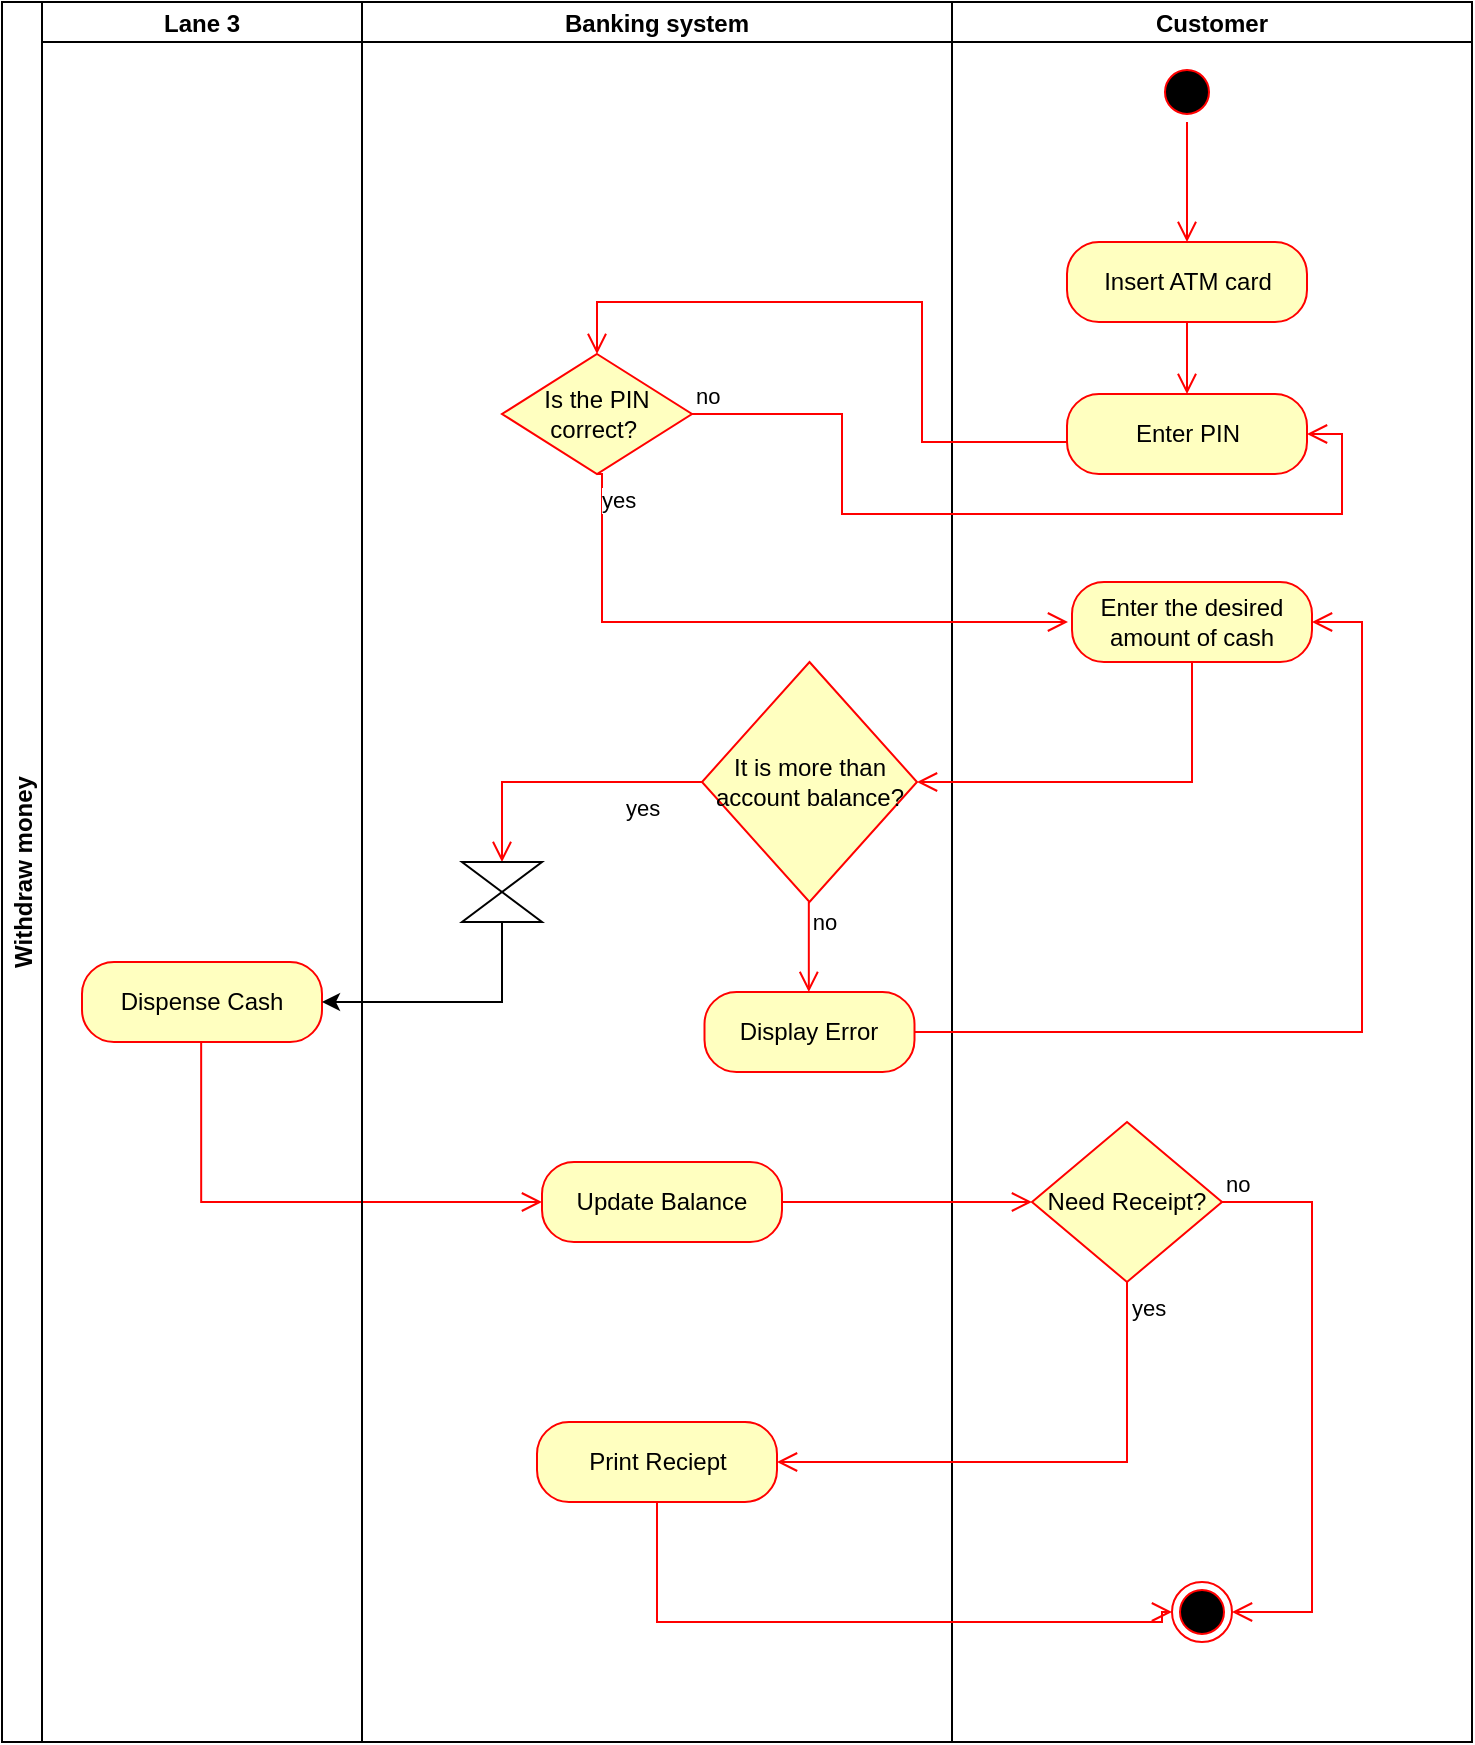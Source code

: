 <mxfile version="24.3.1" type="github">
  <diagram name="Page-1" id="arwiRg_OSkmTxciDIUxF">
    <mxGraphModel dx="2266" dy="3353" grid="1" gridSize="10" guides="1" tooltips="1" connect="1" arrows="1" fold="1" page="1" pageScale="1" pageWidth="850" pageHeight="1100" math="0" shadow="0">
      <root>
        <mxCell id="0" />
        <mxCell id="1" parent="0" />
        <mxCell id="LyGaWGMWj2QUgu-wXZLi-1" value="Withdraw money" style="swimlane;childLayout=stackLayout;resizeParent=1;resizeParentMax=0;startSize=20;horizontal=0;horizontalStack=1;" parent="1" vertex="1">
          <mxGeometry x="150" y="-1420" width="735" height="870" as="geometry" />
        </mxCell>
        <mxCell id="LyGaWGMWj2QUgu-wXZLi-66" value="Lane 3" style="swimlane;startSize=20;" parent="LyGaWGMWj2QUgu-wXZLi-1" vertex="1">
          <mxGeometry x="20" width="160" height="870" as="geometry" />
        </mxCell>
        <mxCell id="LyGaWGMWj2QUgu-wXZLi-53" value="Dispense Cash" style="rounded=1;whiteSpace=wrap;html=1;arcSize=40;fontColor=#000000;fillColor=#ffffc0;strokeColor=#ff0000;" parent="LyGaWGMWj2QUgu-wXZLi-66" vertex="1">
          <mxGeometry x="20" y="480" width="120" height="40" as="geometry" />
        </mxCell>
        <mxCell id="LyGaWGMWj2QUgu-wXZLi-72" value="" style="edgeStyle=orthogonalEdgeStyle;html=1;verticalAlign=bottom;endArrow=open;endSize=8;strokeColor=#ff0000;rounded=0;" parent="LyGaWGMWj2QUgu-wXZLi-66" edge="1">
          <mxGeometry relative="1" as="geometry">
            <mxPoint x="250" y="600" as="targetPoint" />
            <mxPoint x="79.58" y="520.0" as="sourcePoint" />
            <Array as="points">
              <mxPoint x="80" y="600" />
            </Array>
          </mxGeometry>
        </mxCell>
        <mxCell id="LyGaWGMWj2QUgu-wXZLi-3" value="Banking system" style="swimlane;startSize=20;" parent="LyGaWGMWj2QUgu-wXZLi-1" vertex="1">
          <mxGeometry x="180" width="295" height="870" as="geometry" />
        </mxCell>
        <mxCell id="LyGaWGMWj2QUgu-wXZLi-50" value="It is more than account balance?" style="rhombus;whiteSpace=wrap;html=1;fontColor=#000000;fillColor=#ffffc0;strokeColor=#ff0000;" parent="LyGaWGMWj2QUgu-wXZLi-3" vertex="1">
          <mxGeometry x="170" y="330" width="107.5" height="120" as="geometry" />
        </mxCell>
        <mxCell id="LyGaWGMWj2QUgu-wXZLi-51" value="Display Error" style="rounded=1;whiteSpace=wrap;html=1;arcSize=40;fontColor=#000000;fillColor=#ffffc0;strokeColor=#ff0000;" parent="LyGaWGMWj2QUgu-wXZLi-3" vertex="1">
          <mxGeometry x="171.25" y="495" width="105" height="40" as="geometry" />
        </mxCell>
        <mxCell id="LyGaWGMWj2QUgu-wXZLi-52" value="" style="edgeStyle=orthogonalEdgeStyle;html=1;align=left;verticalAlign=bottom;endArrow=open;endSize=8;strokeColor=#ff0000;rounded=0;exitX=0.5;exitY=1;exitDx=0;exitDy=0;entryX=0.5;entryY=0;entryDx=0;entryDy=0;" parent="LyGaWGMWj2QUgu-wXZLi-3" edge="1">
          <mxGeometry x="-1" relative="1" as="geometry">
            <mxPoint x="223.41" y="495" as="targetPoint" />
            <mxPoint x="223.41" y="450" as="sourcePoint" />
            <Array as="points" />
          </mxGeometry>
        </mxCell>
        <mxCell id="LyGaWGMWj2QUgu-wXZLi-58" value="no" style="edgeLabel;html=1;align=center;verticalAlign=middle;resizable=0;points=[];" parent="LyGaWGMWj2QUgu-wXZLi-52" vertex="1" connectable="0">
          <mxGeometry x="-0.261" y="-1" relative="1" as="geometry">
            <mxPoint x="8" y="-7" as="offset" />
          </mxGeometry>
        </mxCell>
        <mxCell id="LyGaWGMWj2QUgu-wXZLi-54" value="yes" style="edgeStyle=orthogonalEdgeStyle;html=1;align=left;verticalAlign=top;endArrow=open;endSize=8;strokeColor=#ff0000;rounded=0;exitX=0;exitY=0.5;exitDx=0;exitDy=0;entryX=0.5;entryY=0;entryDx=0;entryDy=0;" parent="LyGaWGMWj2QUgu-wXZLi-3" source="LyGaWGMWj2QUgu-wXZLi-50" target="LyGaWGMWj2QUgu-wXZLi-56" edge="1">
          <mxGeometry x="-0.428" relative="1" as="geometry">
            <mxPoint x="50" y="410" as="targetPoint" />
            <Array as="points">
              <mxPoint x="70" y="390" />
            </Array>
            <mxPoint as="offset" />
          </mxGeometry>
        </mxCell>
        <mxCell id="LyGaWGMWj2QUgu-wXZLi-56" value="" style="shape=collate;html=1;" parent="LyGaWGMWj2QUgu-wXZLi-3" vertex="1">
          <mxGeometry x="50" y="430" width="40" height="30" as="geometry" />
        </mxCell>
        <mxCell id="LyGaWGMWj2QUgu-wXZLi-69" value="Update Balance" style="rounded=1;whiteSpace=wrap;html=1;arcSize=40;fontColor=#000000;fillColor=#ffffc0;strokeColor=#ff0000;" parent="LyGaWGMWj2QUgu-wXZLi-3" vertex="1">
          <mxGeometry x="90" y="580" width="120" height="40" as="geometry" />
        </mxCell>
        <mxCell id="LyGaWGMWj2QUgu-wXZLi-57" value="Print Reciept" style="rounded=1;whiteSpace=wrap;html=1;arcSize=40;fontColor=#000000;fillColor=#ffffc0;strokeColor=#ff0000;" parent="LyGaWGMWj2QUgu-wXZLi-3" vertex="1">
          <mxGeometry x="87.5" y="710" width="120" height="40" as="geometry" />
        </mxCell>
        <mxCell id="LyGaWGMWj2QUgu-wXZLi-4" value="Customer" style="swimlane;startSize=20;" parent="LyGaWGMWj2QUgu-wXZLi-1" vertex="1">
          <mxGeometry x="475" width="260" height="870" as="geometry" />
        </mxCell>
        <mxCell id="LyGaWGMWj2QUgu-wXZLi-5" value="" style="ellipse;html=1;shape=endState;fillColor=#000000;strokeColor=#ff0000;" parent="LyGaWGMWj2QUgu-wXZLi-4" vertex="1">
          <mxGeometry x="110" y="790" width="30" height="30" as="geometry" />
        </mxCell>
        <mxCell id="LyGaWGMWj2QUgu-wXZLi-39" value="" style="edgeStyle=orthogonalEdgeStyle;html=1;verticalAlign=bottom;endArrow=open;endSize=8;strokeColor=#ff0000;rounded=0;entryX=0.5;entryY=0;entryDx=0;entryDy=0;exitX=0;exitY=0.5;exitDx=0;exitDy=0;" parent="LyGaWGMWj2QUgu-wXZLi-4" source="LyGaWGMWj2QUgu-wXZLi-47" target="LyGaWGMWj2QUgu-wXZLi-42" edge="1">
          <mxGeometry relative="1" as="geometry">
            <mxPoint x="157.5" y="276" as="targetPoint" />
            <mxPoint x="175" y="220" as="sourcePoint" />
            <Array as="points">
              <mxPoint x="58" y="220" />
              <mxPoint x="-15" y="220" />
              <mxPoint x="-15" y="150" />
              <mxPoint x="-178" y="150" />
            </Array>
          </mxGeometry>
        </mxCell>
        <mxCell id="LyGaWGMWj2QUgu-wXZLi-40" value="no" style="edgeStyle=orthogonalEdgeStyle;html=1;align=left;verticalAlign=bottom;endArrow=open;endSize=8;strokeColor=#ff0000;rounded=0;entryX=1;entryY=0.5;entryDx=0;entryDy=0;exitX=1;exitY=0.5;exitDx=0;exitDy=0;" parent="LyGaWGMWj2QUgu-wXZLi-4" source="LyGaWGMWj2QUgu-wXZLi-42" target="LyGaWGMWj2QUgu-wXZLi-47" edge="1">
          <mxGeometry x="-1" relative="1" as="geometry">
            <mxPoint x="302.5" y="216" as="targetPoint" />
            <Array as="points">
              <mxPoint x="-55" y="206" />
              <mxPoint x="-55" y="256" />
              <mxPoint x="195" y="256" />
              <mxPoint x="195" y="216" />
            </Array>
          </mxGeometry>
        </mxCell>
        <mxCell id="LyGaWGMWj2QUgu-wXZLi-41" value="yes" style="edgeStyle=orthogonalEdgeStyle;html=1;align=left;verticalAlign=top;endArrow=open;endSize=8;strokeColor=#ff0000;rounded=0;exitX=0.5;exitY=1;exitDx=0;exitDy=0;entryX=0;entryY=0.5;entryDx=0;entryDy=0;" parent="LyGaWGMWj2QUgu-wXZLi-4" source="LyGaWGMWj2QUgu-wXZLi-42" edge="1">
          <mxGeometry x="-1" relative="1" as="geometry">
            <mxPoint x="58" y="310" as="targetPoint" />
            <mxPoint x="-57.921" y="286.004" as="sourcePoint" />
            <Array as="points">
              <mxPoint x="-175" y="236" />
              <mxPoint x="-175" y="310" />
            </Array>
          </mxGeometry>
        </mxCell>
        <mxCell id="LyGaWGMWj2QUgu-wXZLi-42" value="Is the PIN correct?&amp;nbsp;" style="rhombus;whiteSpace=wrap;html=1;fontColor=#000000;fillColor=#ffffc0;strokeColor=#ff0000;" parent="LyGaWGMWj2QUgu-wXZLi-4" vertex="1">
          <mxGeometry x="-225" y="176" width="95" height="60" as="geometry" />
        </mxCell>
        <mxCell id="LyGaWGMWj2QUgu-wXZLi-43" value="" style="ellipse;html=1;shape=startState;fillColor=#000000;strokeColor=#ff0000;" parent="LyGaWGMWj2QUgu-wXZLi-4" vertex="1">
          <mxGeometry x="102.5" y="30" width="30" height="30" as="geometry" />
        </mxCell>
        <mxCell id="LyGaWGMWj2QUgu-wXZLi-44" value="" style="edgeStyle=orthogonalEdgeStyle;html=1;verticalAlign=bottom;endArrow=open;endSize=8;strokeColor=#ff0000;rounded=0;" parent="LyGaWGMWj2QUgu-wXZLi-4" source="LyGaWGMWj2QUgu-wXZLi-43" edge="1">
          <mxGeometry relative="1" as="geometry">
            <mxPoint x="117.5" y="120" as="targetPoint" />
          </mxGeometry>
        </mxCell>
        <mxCell id="LyGaWGMWj2QUgu-wXZLi-45" value="Insert ATM card" style="rounded=1;whiteSpace=wrap;html=1;arcSize=40;fontColor=#000000;fillColor=#ffffc0;strokeColor=#ff0000;" parent="LyGaWGMWj2QUgu-wXZLi-4" vertex="1">
          <mxGeometry x="57.5" y="120" width="120" height="40" as="geometry" />
        </mxCell>
        <mxCell id="LyGaWGMWj2QUgu-wXZLi-46" value="" style="edgeStyle=orthogonalEdgeStyle;html=1;verticalAlign=bottom;endArrow=open;endSize=8;strokeColor=#ff0000;rounded=0;entryX=0.5;entryY=0;entryDx=0;entryDy=0;" parent="LyGaWGMWj2QUgu-wXZLi-4" source="LyGaWGMWj2QUgu-wXZLi-45" target="LyGaWGMWj2QUgu-wXZLi-47" edge="1">
          <mxGeometry relative="1" as="geometry">
            <mxPoint x="117.5" y="220" as="targetPoint" />
          </mxGeometry>
        </mxCell>
        <mxCell id="LyGaWGMWj2QUgu-wXZLi-47" value="Enter PIN" style="rounded=1;whiteSpace=wrap;html=1;arcSize=40;fontColor=#000000;fillColor=#ffffc0;strokeColor=#ff0000;" parent="LyGaWGMWj2QUgu-wXZLi-4" vertex="1">
          <mxGeometry x="57.5" y="196" width="120" height="40" as="geometry" />
        </mxCell>
        <mxCell id="LyGaWGMWj2QUgu-wXZLi-48" value="Enter the desired amount of cash" style="rounded=1;whiteSpace=wrap;html=1;arcSize=40;fontColor=#000000;fillColor=#ffffc0;strokeColor=#ff0000;" parent="LyGaWGMWj2QUgu-wXZLi-4" vertex="1">
          <mxGeometry x="60" y="290" width="120" height="40" as="geometry" />
        </mxCell>
        <mxCell id="LyGaWGMWj2QUgu-wXZLi-73" value="Need Receipt?" style="rhombus;whiteSpace=wrap;html=1;fontColor=#000000;fillColor=#ffffc0;strokeColor=#ff0000;" parent="LyGaWGMWj2QUgu-wXZLi-4" vertex="1">
          <mxGeometry x="40" y="560" width="95" height="80" as="geometry" />
        </mxCell>
        <mxCell id="LyGaWGMWj2QUgu-wXZLi-74" value="no" style="edgeStyle=orthogonalEdgeStyle;html=1;align=left;verticalAlign=bottom;endArrow=open;endSize=8;strokeColor=#ff0000;rounded=0;entryX=1;entryY=0.5;entryDx=0;entryDy=0;exitX=1;exitY=0.5;exitDx=0;exitDy=0;" parent="LyGaWGMWj2QUgu-wXZLi-4" source="LyGaWGMWj2QUgu-wXZLi-73" target="LyGaWGMWj2QUgu-wXZLi-5" edge="1">
          <mxGeometry x="-1" relative="1" as="geometry">
            <mxPoint x="190" y="810" as="targetPoint" />
            <mxPoint x="140.0" y="420" as="sourcePoint" />
            <Array as="points">
              <mxPoint x="180" y="600" />
              <mxPoint x="180" y="805" />
            </Array>
          </mxGeometry>
        </mxCell>
        <mxCell id="LyGaWGMWj2QUgu-wXZLi-62" value="" style="edgeStyle=orthogonalEdgeStyle;html=1;verticalAlign=bottom;endArrow=open;endSize=8;strokeColor=#ff0000;rounded=0;exitX=1;exitY=0.5;exitDx=0;exitDy=0;entryX=1;entryY=0.5;entryDx=0;entryDy=0;" parent="LyGaWGMWj2QUgu-wXZLi-1" source="LyGaWGMWj2QUgu-wXZLi-51" target="LyGaWGMWj2QUgu-wXZLi-48" edge="1">
          <mxGeometry relative="1" as="geometry">
            <mxPoint x="520" y="310" as="targetPoint" />
            <mxPoint x="371.98" y="520" as="sourcePoint" />
            <Array as="points">
              <mxPoint x="680" y="515" />
              <mxPoint x="680" y="310" />
            </Array>
          </mxGeometry>
        </mxCell>
        <mxCell id="LyGaWGMWj2QUgu-wXZLi-59" style="edgeStyle=orthogonalEdgeStyle;rounded=0;orthogonalLoop=1;jettySize=auto;html=1;exitX=0.5;exitY=1;exitDx=0;exitDy=0;entryX=1;entryY=0.5;entryDx=0;entryDy=0;" parent="LyGaWGMWj2QUgu-wXZLi-1" source="LyGaWGMWj2QUgu-wXZLi-56" target="LyGaWGMWj2QUgu-wXZLi-53" edge="1">
          <mxGeometry relative="1" as="geometry">
            <mxPoint x="250" y="520" as="targetPoint" />
          </mxGeometry>
        </mxCell>
        <mxCell id="LyGaWGMWj2QUgu-wXZLi-49" value="" style="edgeStyle=orthogonalEdgeStyle;html=1;verticalAlign=bottom;endArrow=open;endSize=8;strokeColor=#ff0000;rounded=0;exitX=0.5;exitY=1;exitDx=0;exitDy=0;entryX=1;entryY=0.5;entryDx=0;entryDy=0;" parent="LyGaWGMWj2QUgu-wXZLi-1" source="LyGaWGMWj2QUgu-wXZLi-48" target="LyGaWGMWj2QUgu-wXZLi-50" edge="1">
          <mxGeometry relative="1" as="geometry">
            <mxPoint x="460" y="390" as="targetPoint" />
            <mxPoint x="590" y="350" as="sourcePoint" />
            <Array as="points">
              <mxPoint x="595" y="390" />
            </Array>
          </mxGeometry>
        </mxCell>
        <mxCell id="LyGaWGMWj2QUgu-wXZLi-70" value="" style="edgeStyle=orthogonalEdgeStyle;html=1;verticalAlign=bottom;endArrow=open;endSize=8;strokeColor=#ff0000;rounded=0;exitX=1;exitY=0.5;exitDx=0;exitDy=0;entryX=0;entryY=0.5;entryDx=0;entryDy=0;" parent="LyGaWGMWj2QUgu-wXZLi-1" source="LyGaWGMWj2QUgu-wXZLi-69" target="LyGaWGMWj2QUgu-wXZLi-73" edge="1">
          <mxGeometry relative="1" as="geometry">
            <mxPoint x="330" y="740" as="targetPoint" />
            <mxPoint x="420" y="660" as="sourcePoint" />
            <Array as="points">
              <mxPoint x="460" y="600" />
              <mxPoint x="460" y="600" />
            </Array>
          </mxGeometry>
        </mxCell>
        <mxCell id="LyGaWGMWj2QUgu-wXZLi-75" value="yes" style="edgeStyle=orthogonalEdgeStyle;html=1;align=left;verticalAlign=top;endArrow=open;endSize=8;strokeColor=#ff0000;rounded=0;entryX=1;entryY=0.5;entryDx=0;entryDy=0;" parent="LyGaWGMWj2QUgu-wXZLi-1" source="LyGaWGMWj2QUgu-wXZLi-73" target="LyGaWGMWj2QUgu-wXZLi-57" edge="1">
          <mxGeometry x="-1" relative="1" as="geometry">
            <mxPoint x="570" y="730" as="targetPoint" />
            <Array as="points">
              <mxPoint x="563" y="730" />
            </Array>
          </mxGeometry>
        </mxCell>
        <mxCell id="LyGaWGMWj2QUgu-wXZLi-77" value="" style="edgeStyle=orthogonalEdgeStyle;html=1;verticalAlign=bottom;endArrow=open;endSize=8;strokeColor=#ff0000;rounded=0;exitX=0.5;exitY=1;exitDx=0;exitDy=0;entryX=0;entryY=0.5;entryDx=0;entryDy=0;" parent="LyGaWGMWj2QUgu-wXZLi-1" source="LyGaWGMWj2QUgu-wXZLi-57" target="LyGaWGMWj2QUgu-wXZLi-5" edge="1">
          <mxGeometry relative="1" as="geometry">
            <mxPoint x="329.58" y="1050" as="targetPoint" />
            <mxPoint x="329.58" y="760" as="sourcePoint" />
            <Array as="points">
              <mxPoint x="328" y="810" />
              <mxPoint x="580" y="810" />
              <mxPoint x="580" y="805" />
            </Array>
          </mxGeometry>
        </mxCell>
      </root>
    </mxGraphModel>
  </diagram>
</mxfile>
